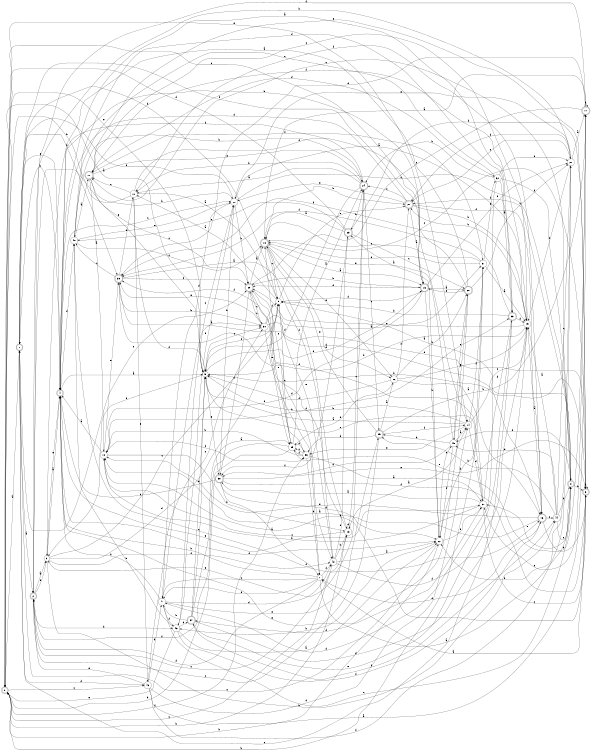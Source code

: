 digraph n38_6 {
__start0 [label="" shape="none"];

rankdir=LR;
size="8,5";

s0 [style="rounded,filled", color="black", fillcolor="white" shape="doublecircle", label="0"];
s1 [style="rounded,filled", color="black", fillcolor="white" shape="doublecircle", label="1"];
s2 [style="rounded,filled", color="black", fillcolor="white" shape="doublecircle", label="2"];
s3 [style="filled", color="black", fillcolor="white" shape="circle", label="3"];
s4 [style="rounded,filled", color="black", fillcolor="white" shape="doublecircle", label="4"];
s5 [style="filled", color="black", fillcolor="white" shape="circle", label="5"];
s6 [style="rounded,filled", color="black", fillcolor="white" shape="doublecircle", label="6"];
s7 [style="filled", color="black", fillcolor="white" shape="circle", label="7"];
s8 [style="rounded,filled", color="black", fillcolor="white" shape="doublecircle", label="8"];
s9 [style="filled", color="black", fillcolor="white" shape="circle", label="9"];
s10 [style="filled", color="black", fillcolor="white" shape="circle", label="10"];
s11 [style="rounded,filled", color="black", fillcolor="white" shape="doublecircle", label="11"];
s12 [style="filled", color="black", fillcolor="white" shape="circle", label="12"];
s13 [style="filled", color="black", fillcolor="white" shape="circle", label="13"];
s14 [style="filled", color="black", fillcolor="white" shape="circle", label="14"];
s15 [style="filled", color="black", fillcolor="white" shape="circle", label="15"];
s16 [style="rounded,filled", color="black", fillcolor="white" shape="doublecircle", label="16"];
s17 [style="rounded,filled", color="black", fillcolor="white" shape="doublecircle", label="17"];
s18 [style="rounded,filled", color="black", fillcolor="white" shape="doublecircle", label="18"];
s19 [style="rounded,filled", color="black", fillcolor="white" shape="doublecircle", label="19"];
s20 [style="rounded,filled", color="black", fillcolor="white" shape="doublecircle", label="20"];
s21 [style="filled", color="black", fillcolor="white" shape="circle", label="21"];
s22 [style="filled", color="black", fillcolor="white" shape="circle", label="22"];
s23 [style="rounded,filled", color="black", fillcolor="white" shape="doublecircle", label="23"];
s24 [style="rounded,filled", color="black", fillcolor="white" shape="doublecircle", label="24"];
s25 [style="rounded,filled", color="black", fillcolor="white" shape="doublecircle", label="25"];
s26 [style="filled", color="black", fillcolor="white" shape="circle", label="26"];
s27 [style="rounded,filled", color="black", fillcolor="white" shape="doublecircle", label="27"];
s28 [style="filled", color="black", fillcolor="white" shape="circle", label="28"];
s29 [style="rounded,filled", color="black", fillcolor="white" shape="doublecircle", label="29"];
s30 [style="filled", color="black", fillcolor="white" shape="circle", label="30"];
s31 [style="filled", color="black", fillcolor="white" shape="circle", label="31"];
s32 [style="filled", color="black", fillcolor="white" shape="circle", label="32"];
s33 [style="rounded,filled", color="black", fillcolor="white" shape="doublecircle", label="33"];
s34 [style="rounded,filled", color="black", fillcolor="white" shape="doublecircle", label="34"];
s35 [style="filled", color="black", fillcolor="white" shape="circle", label="35"];
s36 [style="filled", color="black", fillcolor="white" shape="circle", label="36"];
s37 [style="filled", color="black", fillcolor="white" shape="circle", label="37"];
s38 [style="rounded,filled", color="black", fillcolor="white" shape="doublecircle", label="38"];
s39 [style="rounded,filled", color="black", fillcolor="white" shape="doublecircle", label="39"];
s40 [style="filled", color="black", fillcolor="white" shape="circle", label="40"];
s41 [style="filled", color="black", fillcolor="white" shape="circle", label="41"];
s42 [style="filled", color="black", fillcolor="white" shape="circle", label="42"];
s43 [style="filled", color="black", fillcolor="white" shape="circle", label="43"];
s44 [style="filled", color="black", fillcolor="white" shape="circle", label="44"];
s45 [style="filled", color="black", fillcolor="white" shape="circle", label="45"];
s46 [style="filled", color="black", fillcolor="white" shape="circle", label="46"];
s0 -> s1 [label="a"];
s0 -> s22 [label="b"];
s0 -> s46 [label="c"];
s0 -> s14 [label="d"];
s0 -> s5 [label="e"];
s0 -> s36 [label="f"];
s1 -> s2 [label="a"];
s1 -> s39 [label="b"];
s1 -> s29 [label="c"];
s1 -> s46 [label="d"];
s1 -> s4 [label="e"];
s1 -> s19 [label="f"];
s2 -> s3 [label="a"];
s2 -> s21 [label="b"];
s2 -> s13 [label="c"];
s2 -> s43 [label="d"];
s2 -> s5 [label="e"];
s2 -> s3 [label="f"];
s3 -> s4 [label="a"];
s3 -> s44 [label="b"];
s3 -> s9 [label="c"];
s3 -> s9 [label="d"];
s3 -> s4 [label="e"];
s3 -> s42 [label="f"];
s4 -> s5 [label="a"];
s4 -> s1 [label="b"];
s4 -> s28 [label="c"];
s4 -> s40 [label="d"];
s4 -> s37 [label="e"];
s4 -> s22 [label="f"];
s5 -> s0 [label="a"];
s5 -> s6 [label="b"];
s5 -> s30 [label="c"];
s5 -> s19 [label="d"];
s5 -> s38 [label="e"];
s5 -> s3 [label="f"];
s6 -> s7 [label="a"];
s6 -> s6 [label="b"];
s6 -> s18 [label="c"];
s6 -> s12 [label="d"];
s6 -> s11 [label="e"];
s6 -> s23 [label="f"];
s7 -> s8 [label="a"];
s7 -> s4 [label="b"];
s7 -> s41 [label="c"];
s7 -> s2 [label="d"];
s7 -> s41 [label="e"];
s7 -> s42 [label="f"];
s8 -> s9 [label="a"];
s8 -> s6 [label="b"];
s8 -> s11 [label="c"];
s8 -> s45 [label="d"];
s8 -> s37 [label="e"];
s8 -> s27 [label="f"];
s9 -> s10 [label="a"];
s9 -> s1 [label="b"];
s9 -> s35 [label="c"];
s9 -> s19 [label="d"];
s9 -> s27 [label="e"];
s9 -> s5 [label="f"];
s10 -> s9 [label="a"];
s10 -> s0 [label="b"];
s10 -> s11 [label="c"];
s10 -> s5 [label="d"];
s10 -> s46 [label="e"];
s10 -> s14 [label="f"];
s11 -> s12 [label="a"];
s11 -> s28 [label="b"];
s11 -> s29 [label="c"];
s11 -> s32 [label="d"];
s11 -> s24 [label="e"];
s11 -> s31 [label="f"];
s12 -> s4 [label="a"];
s12 -> s13 [label="b"];
s12 -> s37 [label="c"];
s12 -> s33 [label="d"];
s12 -> s39 [label="e"];
s12 -> s36 [label="f"];
s13 -> s14 [label="a"];
s13 -> s0 [label="b"];
s13 -> s24 [label="c"];
s13 -> s13 [label="d"];
s13 -> s4 [label="e"];
s13 -> s39 [label="f"];
s14 -> s5 [label="a"];
s14 -> s5 [label="b"];
s14 -> s15 [label="c"];
s14 -> s37 [label="d"];
s14 -> s36 [label="e"];
s14 -> s31 [label="f"];
s15 -> s16 [label="a"];
s15 -> s27 [label="b"];
s15 -> s11 [label="c"];
s15 -> s5 [label="d"];
s15 -> s29 [label="e"];
s15 -> s11 [label="f"];
s16 -> s12 [label="a"];
s16 -> s17 [label="b"];
s16 -> s44 [label="c"];
s16 -> s7 [label="d"];
s16 -> s12 [label="e"];
s16 -> s10 [label="f"];
s17 -> s18 [label="a"];
s17 -> s17 [label="b"];
s17 -> s29 [label="c"];
s17 -> s39 [label="d"];
s17 -> s37 [label="e"];
s17 -> s2 [label="f"];
s18 -> s19 [label="a"];
s18 -> s27 [label="b"];
s18 -> s9 [label="c"];
s18 -> s26 [label="d"];
s18 -> s26 [label="e"];
s18 -> s42 [label="f"];
s19 -> s20 [label="a"];
s19 -> s22 [label="b"];
s19 -> s0 [label="c"];
s19 -> s29 [label="d"];
s19 -> s12 [label="e"];
s19 -> s21 [label="f"];
s20 -> s4 [label="a"];
s20 -> s4 [label="b"];
s20 -> s21 [label="c"];
s20 -> s34 [label="d"];
s20 -> s19 [label="e"];
s20 -> s45 [label="f"];
s21 -> s17 [label="a"];
s21 -> s22 [label="b"];
s21 -> s27 [label="c"];
s21 -> s27 [label="d"];
s21 -> s28 [label="e"];
s21 -> s15 [label="f"];
s22 -> s23 [label="a"];
s22 -> s43 [label="b"];
s22 -> s1 [label="c"];
s22 -> s31 [label="d"];
s22 -> s45 [label="e"];
s22 -> s37 [label="f"];
s23 -> s18 [label="a"];
s23 -> s24 [label="b"];
s23 -> s20 [label="c"];
s23 -> s0 [label="d"];
s23 -> s40 [label="e"];
s23 -> s38 [label="f"];
s24 -> s10 [label="a"];
s24 -> s10 [label="b"];
s24 -> s25 [label="c"];
s24 -> s5 [label="d"];
s24 -> s3 [label="e"];
s24 -> s3 [label="f"];
s25 -> s26 [label="a"];
s25 -> s17 [label="b"];
s25 -> s2 [label="c"];
s25 -> s36 [label="d"];
s25 -> s18 [label="e"];
s25 -> s14 [label="f"];
s26 -> s16 [label="a"];
s26 -> s20 [label="b"];
s26 -> s15 [label="c"];
s26 -> s27 [label="d"];
s26 -> s35 [label="e"];
s26 -> s5 [label="f"];
s27 -> s19 [label="a"];
s27 -> s15 [label="b"];
s27 -> s24 [label="c"];
s27 -> s4 [label="d"];
s27 -> s28 [label="e"];
s27 -> s16 [label="f"];
s28 -> s15 [label="a"];
s28 -> s29 [label="b"];
s28 -> s8 [label="c"];
s28 -> s41 [label="d"];
s28 -> s1 [label="e"];
s28 -> s43 [label="f"];
s29 -> s18 [label="a"];
s29 -> s19 [label="b"];
s29 -> s30 [label="c"];
s29 -> s42 [label="d"];
s29 -> s35 [label="e"];
s29 -> s38 [label="f"];
s30 -> s31 [label="a"];
s30 -> s7 [label="b"];
s30 -> s29 [label="c"];
s30 -> s6 [label="d"];
s30 -> s39 [label="e"];
s30 -> s9 [label="f"];
s31 -> s15 [label="a"];
s31 -> s0 [label="b"];
s31 -> s18 [label="c"];
s31 -> s18 [label="d"];
s31 -> s32 [label="e"];
s31 -> s39 [label="f"];
s32 -> s33 [label="a"];
s32 -> s24 [label="b"];
s32 -> s40 [label="c"];
s32 -> s41 [label="d"];
s32 -> s21 [label="e"];
s32 -> s8 [label="f"];
s33 -> s4 [label="a"];
s33 -> s9 [label="b"];
s33 -> s1 [label="c"];
s33 -> s15 [label="d"];
s33 -> s34 [label="e"];
s33 -> s39 [label="f"];
s34 -> s35 [label="a"];
s34 -> s41 [label="b"];
s34 -> s5 [label="c"];
s34 -> s15 [label="d"];
s34 -> s5 [label="e"];
s34 -> s44 [label="f"];
s35 -> s24 [label="a"];
s35 -> s0 [label="b"];
s35 -> s18 [label="c"];
s35 -> s36 [label="d"];
s35 -> s6 [label="e"];
s35 -> s2 [label="f"];
s36 -> s37 [label="a"];
s36 -> s12 [label="b"];
s36 -> s35 [label="c"];
s36 -> s7 [label="d"];
s36 -> s29 [label="e"];
s36 -> s35 [label="f"];
s37 -> s38 [label="a"];
s37 -> s12 [label="b"];
s37 -> s6 [label="c"];
s37 -> s33 [label="d"];
s37 -> s5 [label="e"];
s37 -> s39 [label="f"];
s38 -> s7 [label="a"];
s38 -> s28 [label="b"];
s38 -> s4 [label="c"];
s38 -> s22 [label="d"];
s38 -> s6 [label="e"];
s38 -> s6 [label="f"];
s39 -> s13 [label="a"];
s39 -> s30 [label="b"];
s39 -> s40 [label="c"];
s39 -> s16 [label="d"];
s39 -> s10 [label="e"];
s39 -> s29 [label="f"];
s40 -> s11 [label="a"];
s40 -> s24 [label="b"];
s40 -> s18 [label="c"];
s40 -> s33 [label="d"];
s40 -> s28 [label="e"];
s40 -> s16 [label="f"];
s41 -> s30 [label="a"];
s41 -> s4 [label="b"];
s41 -> s8 [label="c"];
s41 -> s42 [label="d"];
s41 -> s25 [label="e"];
s41 -> s43 [label="f"];
s42 -> s22 [label="a"];
s42 -> s13 [label="b"];
s42 -> s0 [label="c"];
s42 -> s23 [label="d"];
s42 -> s9 [label="e"];
s42 -> s15 [label="f"];
s43 -> s22 [label="a"];
s43 -> s40 [label="b"];
s43 -> s28 [label="c"];
s43 -> s34 [label="d"];
s43 -> s0 [label="e"];
s43 -> s16 [label="f"];
s44 -> s15 [label="a"];
s44 -> s25 [label="b"];
s44 -> s21 [label="c"];
s44 -> s45 [label="d"];
s44 -> s8 [label="e"];
s44 -> s8 [label="f"];
s45 -> s14 [label="a"];
s45 -> s25 [label="b"];
s45 -> s20 [label="c"];
s45 -> s38 [label="d"];
s45 -> s18 [label="e"];
s45 -> s22 [label="f"];
s46 -> s17 [label="a"];
s46 -> s41 [label="b"];
s46 -> s30 [label="c"];
s46 -> s14 [label="d"];
s46 -> s2 [label="e"];
s46 -> s21 [label="f"];

}